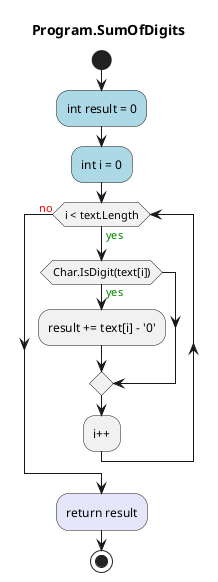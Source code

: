 @startuml Program.SumOfDigits
title Program.SumOfDigits
start
#LightBlue:int result = 0;
#LightBlue:int i = 0;
while (i < text.Length) is (<color:green>yes)
    if (Char.IsDigit(text[i])) then (<color:green>yes)
        :result += text[i] - '0';
    endif
:i++;
endwhile (<color:red>no)
#Lavender:return result;
stop
@enduml
